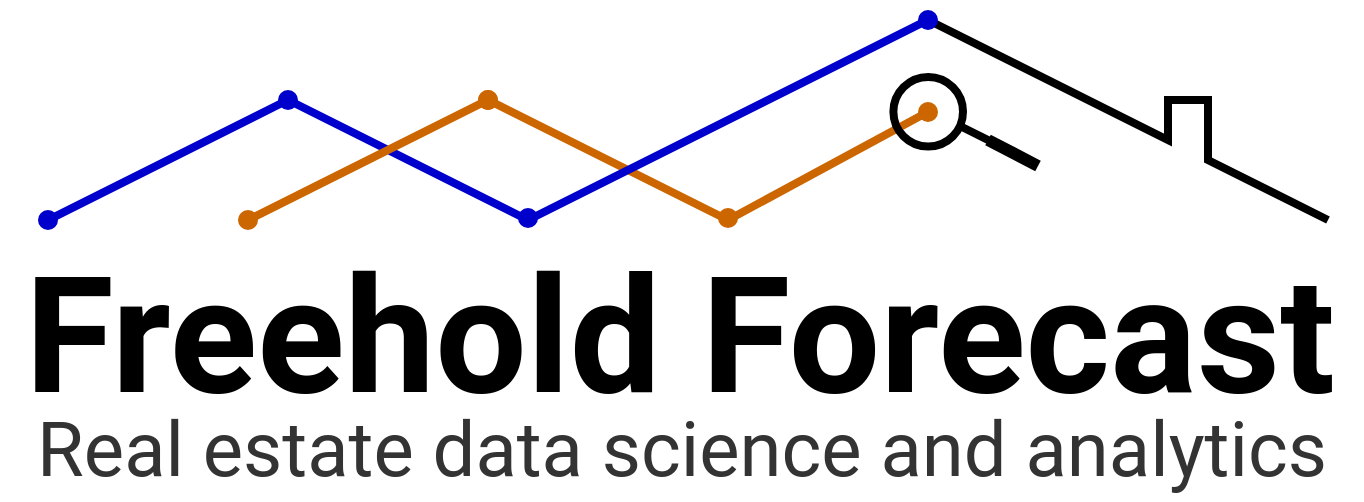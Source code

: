 <mxfile version="20.3.0" type="device"><diagram id="eXd08RwQ4aXRN2oinvuw" name="Page-1"><mxGraphModel dx="985" dy="589" grid="1" gridSize="10" guides="1" tooltips="1" connect="1" arrows="1" fold="1" page="1" pageScale="1" pageWidth="850" pageHeight="1100" math="0" shadow="0"><root><mxCell id="0"/><mxCell id="1" parent="0"/><mxCell id="TFo9iqEwy-ls8SNjmOsG-1" value="" style="endArrow=oval;html=1;rounded=0;strokeWidth=4;startArrow=oval;startFill=1;endFill=1;strokeColor=#CC6600;jumpStyle=none;" edge="1" parent="1"><mxGeometry width="50" height="50" relative="1" as="geometry"><mxPoint x="300" y="260" as="sourcePoint"/><mxPoint x="520" y="266" as="targetPoint"/><Array as="points"><mxPoint x="420" y="320"/></Array></mxGeometry></mxCell><mxCell id="v9VRAa6kXmf5FDmJTPWw-2" value="&lt;font style=&quot;font-size: 81px;&quot; face=&quot;Roboto&quot; data-font-src=&quot;https://fonts.googleapis.com/css?family=Roboto&quot;&gt;Freehold Forecast&lt;/font&gt;" style="text;html=1;strokeColor=none;fillColor=none;align=center;verticalAlign=middle;whiteSpace=wrap;rounded=0;fontStyle=1" parent="1" vertex="1"><mxGeometry x="56" y="346" width="680" height="64" as="geometry"/></mxCell><mxCell id="v9VRAa6kXmf5FDmJTPWw-4" value="&lt;font style=&quot;font-size: 38px;&quot; face=&quot;Roboto&quot; data-font-src=&quot;https://fonts.googleapis.com/css?family=Roboto&quot;&gt;Real estate data science and analytics&lt;/font&gt;" style="text;html=1;strokeColor=none;fillColor=none;align=center;verticalAlign=middle;whiteSpace=wrap;rounded=0;fontStyle=0;fontColor=#333333;" parent="1" vertex="1"><mxGeometry x="57" y="410" width="680" height="50" as="geometry"/></mxCell><mxCell id="v9VRAa6kXmf5FDmJTPWw-9" value="" style="endArrow=none;html=1;rounded=0;fontFamily=Roboto;fontSource=https%3A%2F%2Ffonts.googleapis.com%2Fcss%3Ffamily%3DRoboto;fontSize=31;strokeColor=#000000;strokeWidth=4;targetPerimeterSpacing=0;jumpStyle=none;shadow=0;" parent="1" edge="1"><mxGeometry width="50" height="50" relative="1" as="geometry"><mxPoint x="520" y="220" as="sourcePoint"/><mxPoint x="720" y="320" as="targetPoint"/><Array as="points"><mxPoint x="640" y="280"/><mxPoint x="640" y="260"/><mxPoint x="660" y="260"/><mxPoint x="660" y="290"/></Array></mxGeometry></mxCell><mxCell id="v9VRAa6kXmf5FDmJTPWw-21" value="" style="ellipse;whiteSpace=wrap;html=1;aspect=fixed;fontFamily=Roboto;fontSource=https%3A%2F%2Ffonts.googleapis.com%2Fcss%3Ffamily%3DRoboto;fontSize=31;fillColor=#0000CC;strokeColor=none;" parent="1" vertex="1"><mxGeometry x="195" y="255" width="10" height="10" as="geometry"/></mxCell><mxCell id="v9VRAa6kXmf5FDmJTPWw-32" value="" style="ellipse;whiteSpace=wrap;html=1;aspect=fixed;fontFamily=Roboto;fontSource=https%3A%2F%2Ffonts.googleapis.com%2Fcss%3Ffamily%3DRoboto;fontSize=31;fillColor=#0000CC;strokeColor=none;" parent="1" vertex="1"><mxGeometry x="315" y="314" width="10" height="10" as="geometry"/></mxCell><mxCell id="v9VRAa6kXmf5FDmJTPWw-33" value="" style="endArrow=oval;html=1;rounded=0;fontFamily=Roboto;fontSource=https%3A%2F%2Ffonts.googleapis.com%2Fcss%3Ffamily%3DRoboto;fontSize=31;strokeWidth=4;strokeColor=#0000CC;startArrow=oval;startFill=1;endFill=1;fillColor=#f8cecc;" parent="1" edge="1"><mxGeometry width="50" height="50" relative="1" as="geometry"><mxPoint x="80" y="320" as="sourcePoint"/><mxPoint x="520" y="220" as="targetPoint"/><Array as="points"><mxPoint x="200" y="260"/><mxPoint x="320" y="320"/></Array></mxGeometry></mxCell><mxCell id="TFo9iqEwy-ls8SNjmOsG-3" value="" style="ellipse;whiteSpace=wrap;html=1;aspect=fixed;fontFamily=Roboto;fontSource=https%3A%2F%2Ffonts.googleapis.com%2Fcss%3Ffamily%3DRoboto;fontSize=31;fillColor=#CC6600;strokeColor=none;" vertex="1" parent="1"><mxGeometry x="415" y="314" width="10" height="10" as="geometry"/></mxCell><mxCell id="TFo9iqEwy-ls8SNjmOsG-4" value="" style="endArrow=oval;html=1;rounded=0;strokeWidth=4;startArrow=oval;startFill=1;endFill=1;strokeColor=#CC6600;jumpStyle=none;" edge="1" parent="1"><mxGeometry width="50" height="50" relative="1" as="geometry"><mxPoint x="180" y="320" as="sourcePoint"/><mxPoint x="300" y="260" as="targetPoint"/><Array as="points"/></mxGeometry></mxCell><mxCell id="v9VRAa6kXmf5FDmJTPWw-38" value="" style="ellipse;whiteSpace=wrap;html=1;aspect=fixed;fontFamily=Roboto;fontSource=https%3A%2F%2Ffonts.googleapis.com%2Fcss%3Ffamily%3DRoboto;fontSize=42;strokeWidth=4;fillColor=none;rotation=0;" parent="1" vertex="1"><mxGeometry x="502.7" y="248.5" width="34.798" height="34.798" as="geometry"/></mxCell><mxCell id="v9VRAa6kXmf5FDmJTPWw-43" value="" style="endArrow=none;html=1;rounded=0;shadow=0;fontFamily=Roboto;fontSource=https%3A%2F%2Ffonts.googleapis.com%2Fcss%3Ffamily%3DRoboto;fontSize=42;targetPerimeterSpacing=0;strokeColor=#000000;strokeWidth=6;jumpStyle=none;" parent="1" edge="1"><mxGeometry width="50" height="50" relative="1" as="geometry"><mxPoint x="575" y="293" as="sourcePoint"/><mxPoint x="550" y="280" as="targetPoint"/></mxGeometry></mxCell><mxCell id="v9VRAa6kXmf5FDmJTPWw-44" value="" style="endArrow=none;html=1;rounded=0;shadow=0;fontFamily=Roboto;fontSource=https%3A%2F%2Ffonts.googleapis.com%2Fcss%3Ffamily%3DRoboto;fontSize=42;targetPerimeterSpacing=0;strokeColor=#000000;strokeWidth=4;jumpStyle=none;fillColor=#dae8fc;" parent="1" edge="1"><mxGeometry width="50" height="50" relative="1" as="geometry"><mxPoint x="572" y="291" as="sourcePoint"/><mxPoint x="537" y="273.5" as="targetPoint"/><Array as="points"/></mxGeometry></mxCell></root></mxGraphModel></diagram></mxfile>